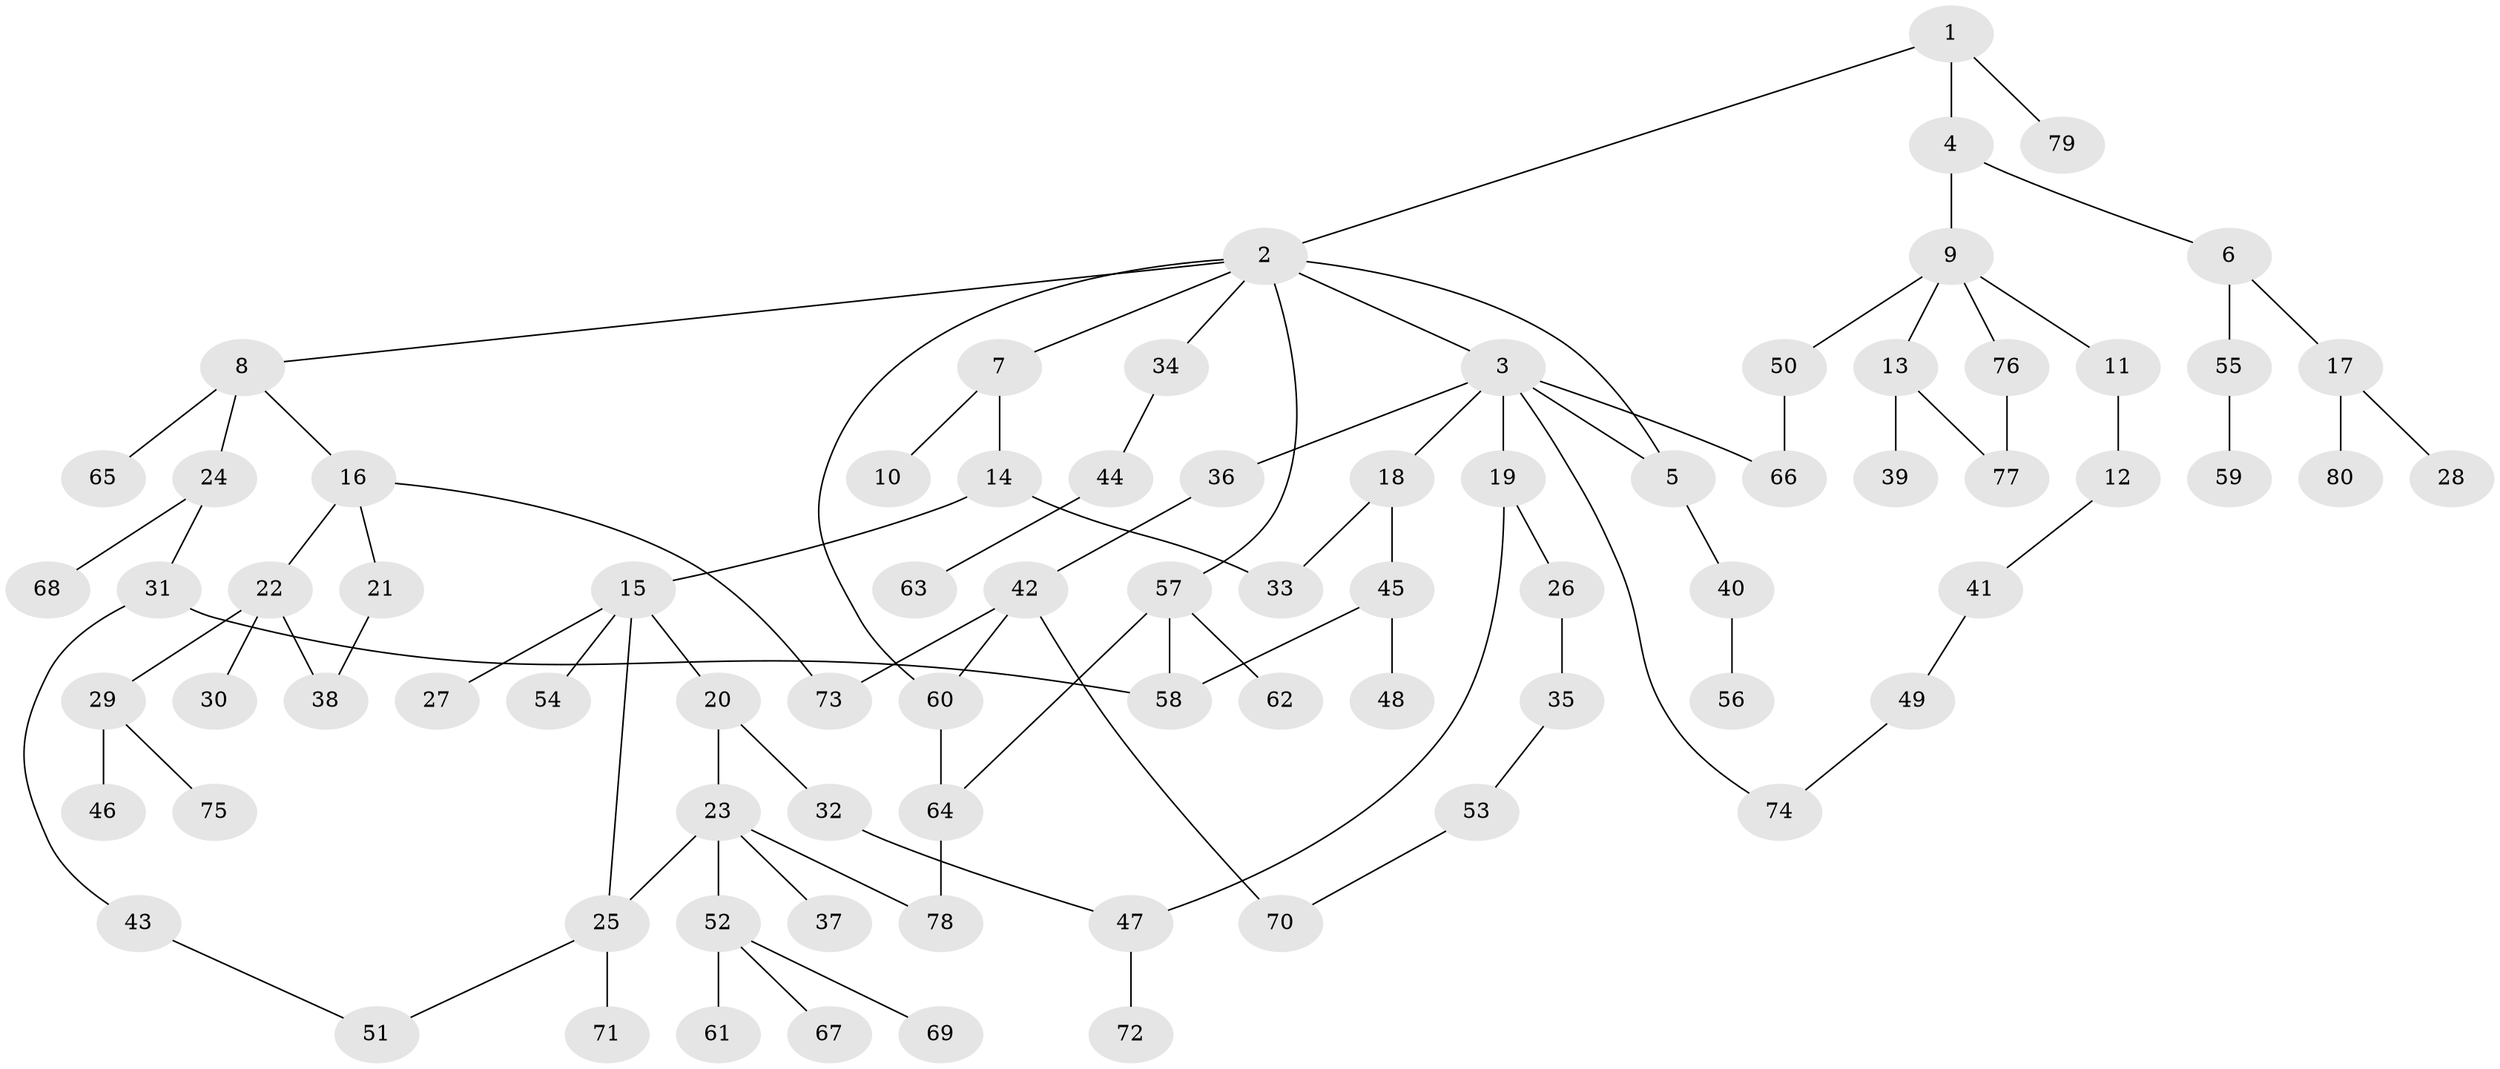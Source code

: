 // Generated by graph-tools (version 1.1) at 2025/41/03/09/25 04:41:43]
// undirected, 80 vertices, 95 edges
graph export_dot {
graph [start="1"]
  node [color=gray90,style=filled];
  1;
  2;
  3;
  4;
  5;
  6;
  7;
  8;
  9;
  10;
  11;
  12;
  13;
  14;
  15;
  16;
  17;
  18;
  19;
  20;
  21;
  22;
  23;
  24;
  25;
  26;
  27;
  28;
  29;
  30;
  31;
  32;
  33;
  34;
  35;
  36;
  37;
  38;
  39;
  40;
  41;
  42;
  43;
  44;
  45;
  46;
  47;
  48;
  49;
  50;
  51;
  52;
  53;
  54;
  55;
  56;
  57;
  58;
  59;
  60;
  61;
  62;
  63;
  64;
  65;
  66;
  67;
  68;
  69;
  70;
  71;
  72;
  73;
  74;
  75;
  76;
  77;
  78;
  79;
  80;
  1 -- 2;
  1 -- 4;
  1 -- 79;
  2 -- 3;
  2 -- 7;
  2 -- 8;
  2 -- 34;
  2 -- 57;
  2 -- 60;
  2 -- 5;
  3 -- 5;
  3 -- 18;
  3 -- 19;
  3 -- 36;
  3 -- 66;
  3 -- 74;
  4 -- 6;
  4 -- 9;
  5 -- 40;
  6 -- 17;
  6 -- 55;
  7 -- 10;
  7 -- 14;
  8 -- 16;
  8 -- 24;
  8 -- 65;
  9 -- 11;
  9 -- 13;
  9 -- 50;
  9 -- 76;
  11 -- 12;
  12 -- 41;
  13 -- 39;
  13 -- 77;
  14 -- 15;
  14 -- 33;
  15 -- 20;
  15 -- 27;
  15 -- 54;
  15 -- 25;
  16 -- 21;
  16 -- 22;
  16 -- 73;
  17 -- 28;
  17 -- 80;
  18 -- 33;
  18 -- 45;
  19 -- 26;
  19 -- 47;
  20 -- 23;
  20 -- 32;
  21 -- 38;
  22 -- 29;
  22 -- 30;
  22 -- 38;
  23 -- 25;
  23 -- 37;
  23 -- 52;
  23 -- 78;
  24 -- 31;
  24 -- 68;
  25 -- 71;
  25 -- 51;
  26 -- 35;
  29 -- 46;
  29 -- 75;
  31 -- 43;
  31 -- 58;
  32 -- 47;
  34 -- 44;
  35 -- 53;
  36 -- 42;
  40 -- 56;
  41 -- 49;
  42 -- 60;
  42 -- 70;
  42 -- 73;
  43 -- 51;
  44 -- 63;
  45 -- 48;
  45 -- 58;
  47 -- 72;
  49 -- 74;
  50 -- 66;
  52 -- 61;
  52 -- 67;
  52 -- 69;
  53 -- 70;
  55 -- 59;
  57 -- 62;
  57 -- 58;
  57 -- 64;
  60 -- 64;
  64 -- 78;
  76 -- 77;
}
